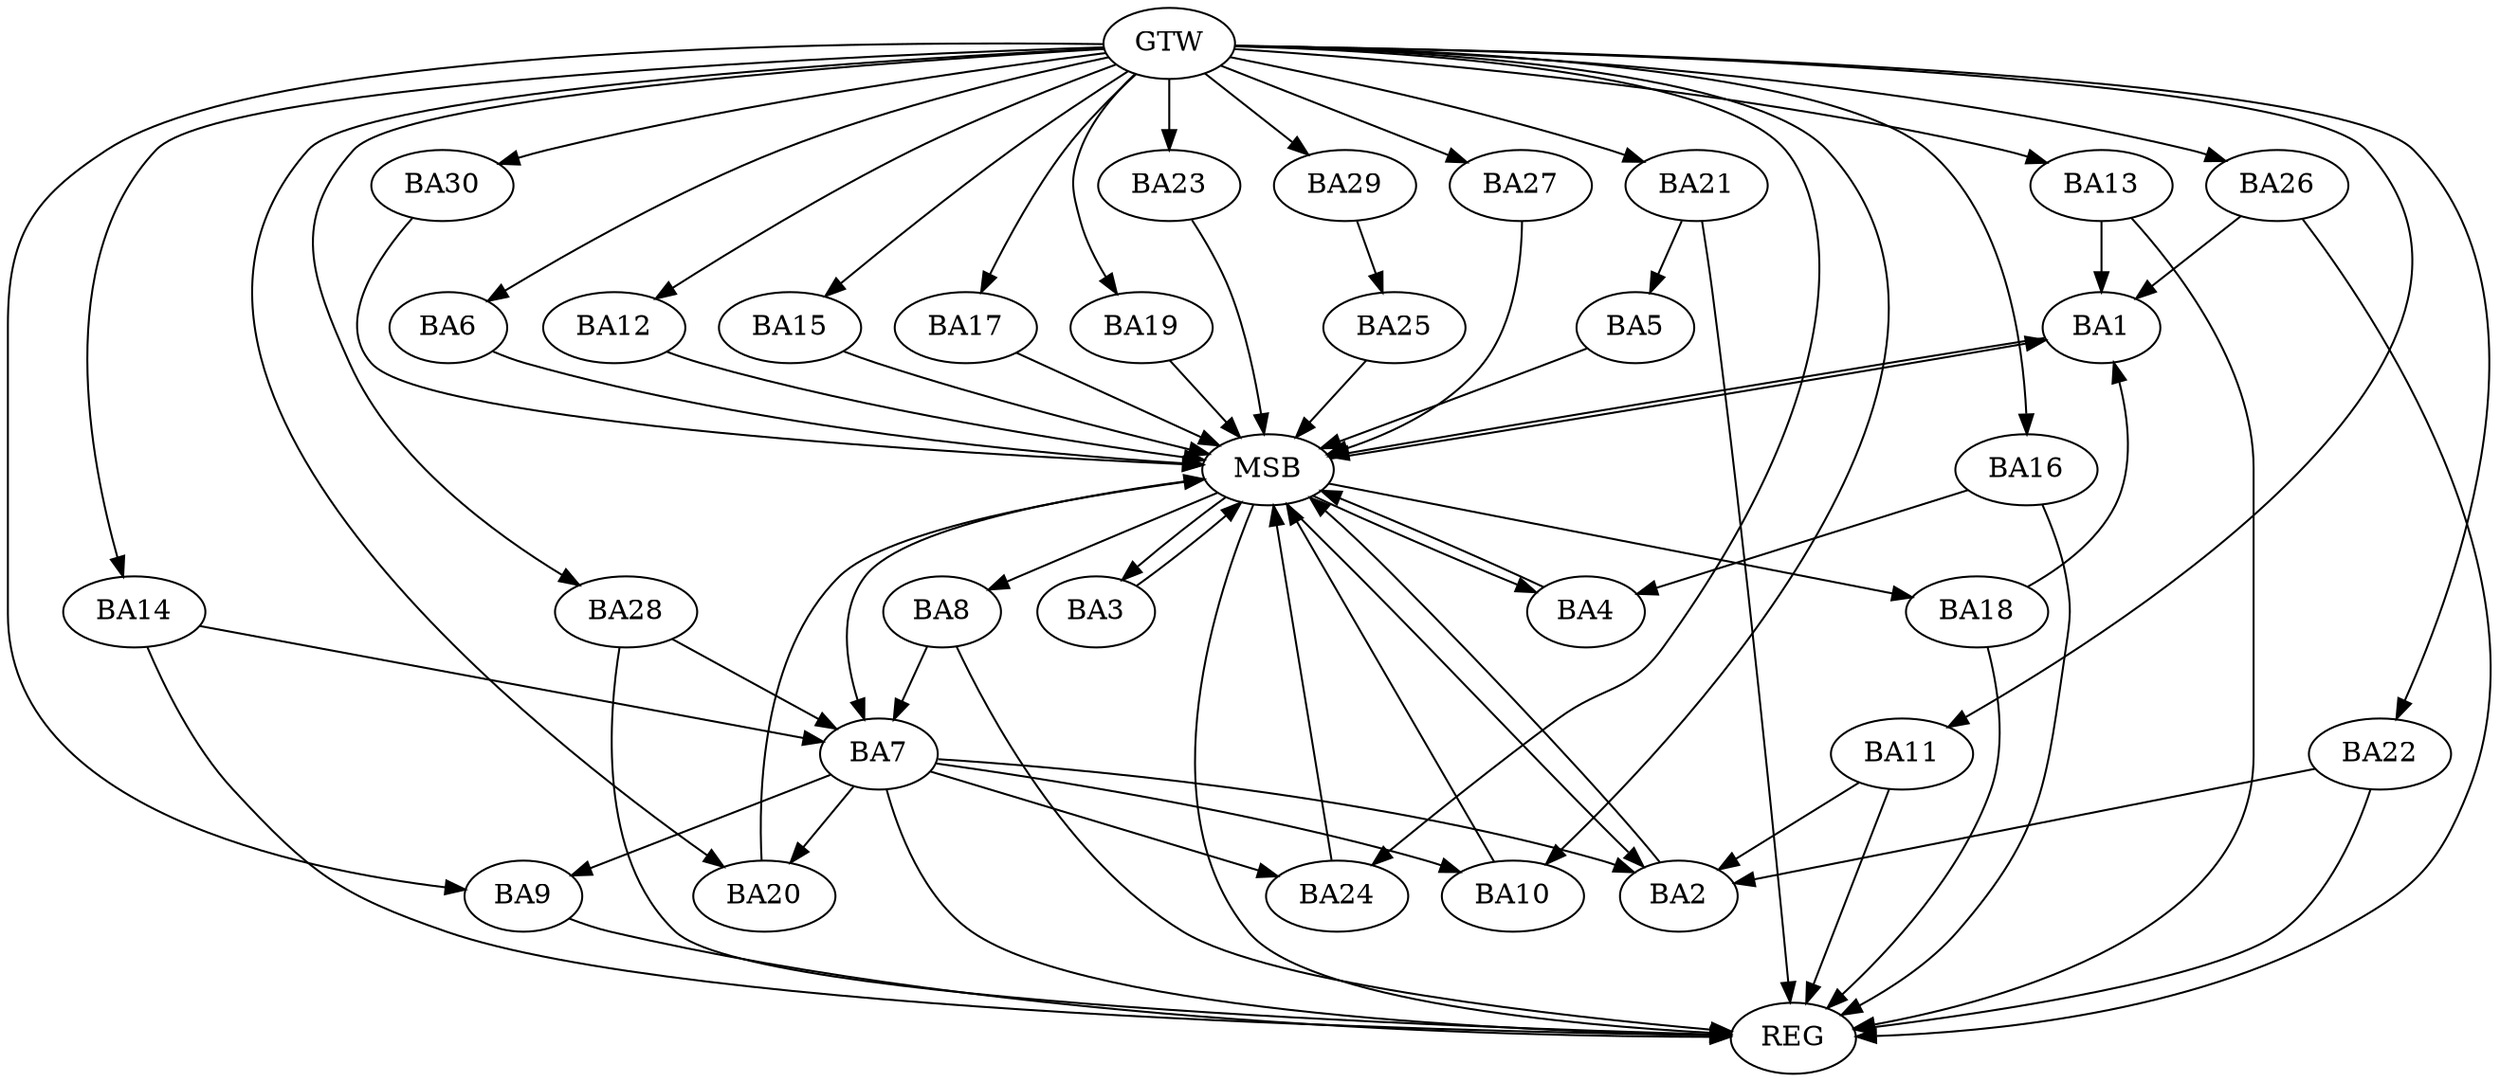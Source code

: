 strict digraph G {
  BA1 [ label="BA1" ];
  BA2 [ label="BA2" ];
  BA3 [ label="BA3" ];
  BA4 [ label="BA4" ];
  BA5 [ label="BA5" ];
  BA6 [ label="BA6" ];
  BA7 [ label="BA7" ];
  BA8 [ label="BA8" ];
  BA9 [ label="BA9" ];
  BA10 [ label="BA10" ];
  BA11 [ label="BA11" ];
  BA12 [ label="BA12" ];
  BA13 [ label="BA13" ];
  BA14 [ label="BA14" ];
  BA15 [ label="BA15" ];
  BA16 [ label="BA16" ];
  BA17 [ label="BA17" ];
  BA18 [ label="BA18" ];
  BA19 [ label="BA19" ];
  BA20 [ label="BA20" ];
  BA21 [ label="BA21" ];
  BA22 [ label="BA22" ];
  BA23 [ label="BA23" ];
  BA24 [ label="BA24" ];
  BA25 [ label="BA25" ];
  BA26 [ label="BA26" ];
  BA27 [ label="BA27" ];
  BA28 [ label="BA28" ];
  BA29 [ label="BA29" ];
  BA30 [ label="BA30" ];
  GTW [ label="GTW" ];
  REG [ label="REG" ];
  MSB [ label="MSB" ];
  BA7 -> BA2;
  BA8 -> BA7;
  BA11 -> BA2;
  BA13 -> BA1;
  BA14 -> BA7;
  BA16 -> BA4;
  BA18 -> BA1;
  BA21 -> BA5;
  BA22 -> BA2;
  BA26 -> BA1;
  BA28 -> BA7;
  BA29 -> BA25;
  GTW -> BA6;
  GTW -> BA9;
  GTW -> BA10;
  GTW -> BA11;
  GTW -> BA12;
  GTW -> BA13;
  GTW -> BA14;
  GTW -> BA15;
  GTW -> BA16;
  GTW -> BA17;
  GTW -> BA19;
  GTW -> BA20;
  GTW -> BA21;
  GTW -> BA22;
  GTW -> BA23;
  GTW -> BA24;
  GTW -> BA26;
  GTW -> BA27;
  GTW -> BA28;
  GTW -> BA29;
  GTW -> BA30;
  BA7 -> REG;
  BA8 -> REG;
  BA9 -> REG;
  BA11 -> REG;
  BA13 -> REG;
  BA14 -> REG;
  BA16 -> REG;
  BA18 -> REG;
  BA21 -> REG;
  BA22 -> REG;
  BA26 -> REG;
  BA28 -> REG;
  BA1 -> MSB;
  MSB -> BA2;
  MSB -> REG;
  BA2 -> MSB;
  MSB -> BA1;
  BA3 -> MSB;
  BA4 -> MSB;
  MSB -> BA3;
  BA5 -> MSB;
  BA6 -> MSB;
  BA10 -> MSB;
  BA12 -> MSB;
  MSB -> BA7;
  BA15 -> MSB;
  BA17 -> MSB;
  MSB -> BA8;
  BA19 -> MSB;
  BA20 -> MSB;
  BA23 -> MSB;
  MSB -> BA4;
  BA24 -> MSB;
  MSB -> BA18;
  BA25 -> MSB;
  BA27 -> MSB;
  BA30 -> MSB;
  BA7 -> BA24;
  BA7 -> BA20;
  BA7 -> BA9;
  BA7 -> BA10;
}

